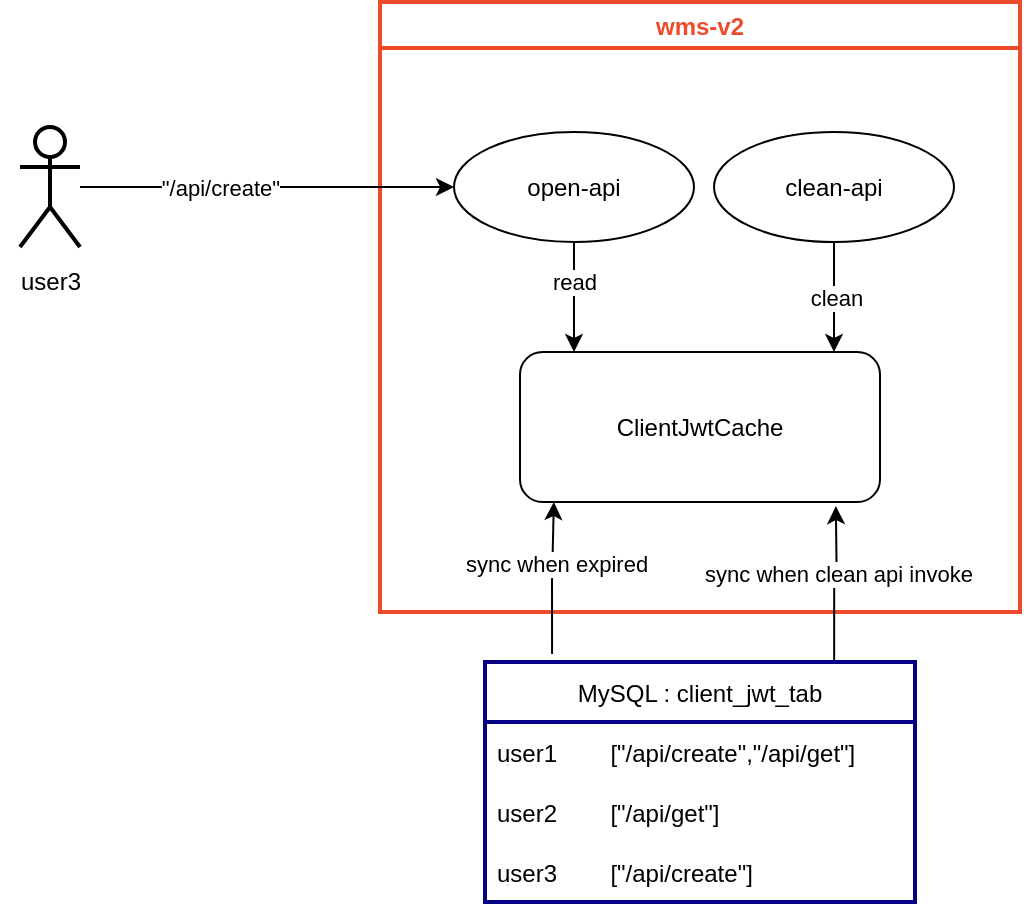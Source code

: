 <mxfile version="16.6.4" type="github">
  <diagram id="Y7qqf7zW7CD9g80kOgZn" name="Page-1">
    <mxGraphModel dx="773" dy="460" grid="1" gridSize="10" guides="1" tooltips="1" connect="1" arrows="1" fold="1" page="1" pageScale="1" pageWidth="827" pageHeight="583" math="0" shadow="0">
      <root>
        <mxCell id="0" />
        <mxCell id="1" parent="0" />
        <mxCell id="CugIGB6BrDYNaWaElfJB-1" value="wms-v2" style="swimlane;startSize=23;strokeColor=#EC4C2C;fontColor=#EC4C2C;strokeWidth=2;" parent="1" vertex="1">
          <mxGeometry x="370" y="60" width="320" height="305" as="geometry" />
        </mxCell>
        <mxCell id="CugIGB6BrDYNaWaElfJB-6" value="ClientJwtCache" style="rounded=1;whiteSpace=wrap;html=1;" parent="CugIGB6BrDYNaWaElfJB-1" vertex="1">
          <mxGeometry x="70" y="175" width="180" height="75" as="geometry" />
        </mxCell>
        <mxCell id="CugIGB6BrDYNaWaElfJB-14" style="edgeStyle=orthogonalEdgeStyle;rounded=0;orthogonalLoop=1;jettySize=auto;html=1;entryX=0.25;entryY=0;entryDx=0;entryDy=0;" parent="CugIGB6BrDYNaWaElfJB-1" source="CugIGB6BrDYNaWaElfJB-8" edge="1">
          <mxGeometry relative="1" as="geometry">
            <mxPoint x="97" y="175" as="targetPoint" />
          </mxGeometry>
        </mxCell>
        <mxCell id="CugIGB6BrDYNaWaElfJB-15" value="read" style="edgeLabel;html=1;align=center;verticalAlign=middle;resizable=0;points=[];" parent="CugIGB6BrDYNaWaElfJB-14" vertex="1" connectable="0">
          <mxGeometry x="-0.283" relative="1" as="geometry">
            <mxPoint as="offset" />
          </mxGeometry>
        </mxCell>
        <mxCell id="CugIGB6BrDYNaWaElfJB-8" value="open-api" style="ellipse;whiteSpace=wrap;html=1;" parent="CugIGB6BrDYNaWaElfJB-1" vertex="1">
          <mxGeometry x="37" y="65" width="120" height="55" as="geometry" />
        </mxCell>
        <mxCell id="CugIGB6BrDYNaWaElfJB-29" value="clean" style="edgeStyle=orthogonalEdgeStyle;rounded=0;orthogonalLoop=1;jettySize=auto;html=1;" parent="CugIGB6BrDYNaWaElfJB-1" source="CugIGB6BrDYNaWaElfJB-25" edge="1">
          <mxGeometry relative="1" as="geometry">
            <mxPoint x="227" y="175" as="targetPoint" />
          </mxGeometry>
        </mxCell>
        <mxCell id="CugIGB6BrDYNaWaElfJB-25" value="clean-api" style="ellipse;whiteSpace=wrap;html=1;" parent="CugIGB6BrDYNaWaElfJB-1" vertex="1">
          <mxGeometry x="167" y="65" width="120" height="55" as="geometry" />
        </mxCell>
        <mxCell id="CugIGB6BrDYNaWaElfJB-20" style="edgeStyle=orthogonalEdgeStyle;rounded=0;orthogonalLoop=1;jettySize=auto;html=1;exitX=0.156;exitY=-0.033;exitDx=0;exitDy=0;exitPerimeter=0;entryX=0.094;entryY=1;entryDx=0;entryDy=0;entryPerimeter=0;" parent="1" source="CugIGB6BrDYNaWaElfJB-2" edge="1" target="CugIGB6BrDYNaWaElfJB-6">
          <mxGeometry relative="1" as="geometry">
            <mxPoint x="212" y="504" as="targetPoint" />
          </mxGeometry>
        </mxCell>
        <mxCell id="CugIGB6BrDYNaWaElfJB-21" value="sync when expired" style="edgeLabel;html=1;align=center;verticalAlign=middle;resizable=0;points=[];" parent="CugIGB6BrDYNaWaElfJB-20" vertex="1" connectable="0">
          <mxGeometry x="0.203" y="-1" relative="1" as="geometry">
            <mxPoint as="offset" />
          </mxGeometry>
        </mxCell>
        <mxCell id="CugIGB6BrDYNaWaElfJB-22" style="edgeStyle=orthogonalEdgeStyle;rounded=0;orthogonalLoop=1;jettySize=auto;html=1;exitX=0.812;exitY=-0.008;exitDx=0;exitDy=0;entryX=0.844;entryY=1.027;entryDx=0;entryDy=0;entryPerimeter=0;exitPerimeter=0;" parent="1" source="CugIGB6BrDYNaWaElfJB-2" edge="1">
          <mxGeometry relative="1" as="geometry">
            <mxPoint x="597.92" y="312.025" as="targetPoint" />
            <mxPoint x="597.92" y="386.04" as="sourcePoint" />
          </mxGeometry>
        </mxCell>
        <mxCell id="CugIGB6BrDYNaWaElfJB-23" value="sync when clean api invoke" style="edgeLabel;html=1;align=center;verticalAlign=middle;resizable=0;points=[];" parent="CugIGB6BrDYNaWaElfJB-22" vertex="1" connectable="0">
          <mxGeometry x="0.152" relative="1" as="geometry">
            <mxPoint as="offset" />
          </mxGeometry>
        </mxCell>
        <mxCell id="CugIGB6BrDYNaWaElfJB-2" value="MySQL : client_jwt_tab" style="swimlane;fontStyle=0;childLayout=stackLayout;horizontal=1;startSize=30;horizontalStack=0;resizeParent=1;resizeParentMax=0;resizeLast=0;collapsible=1;marginBottom=0;strokeColor=#060083;strokeWidth=2;" parent="1" vertex="1">
          <mxGeometry x="422.5" y="390" width="215" height="120" as="geometry" />
        </mxCell>
        <mxCell id="CugIGB6BrDYNaWaElfJB-3" value="user1        [&quot;/api/create&quot;,&quot;/api/get&quot;]" style="text;strokeColor=none;fillColor=none;align=left;verticalAlign=middle;spacingLeft=4;spacingRight=4;overflow=hidden;points=[[0,0.5],[1,0.5]];portConstraint=eastwest;rotatable=0;" parent="CugIGB6BrDYNaWaElfJB-2" vertex="1">
          <mxGeometry y="30" width="215" height="30" as="geometry" />
        </mxCell>
        <mxCell id="CugIGB6BrDYNaWaElfJB-4" value="user2        [&quot;/api/get&quot;]" style="text;strokeColor=none;fillColor=none;align=left;verticalAlign=middle;spacingLeft=4;spacingRight=4;overflow=hidden;points=[[0,0.5],[1,0.5]];portConstraint=eastwest;rotatable=0;" parent="CugIGB6BrDYNaWaElfJB-2" vertex="1">
          <mxGeometry y="60" width="215" height="30" as="geometry" />
        </mxCell>
        <mxCell id="CugIGB6BrDYNaWaElfJB-5" value="user3        [&quot;/api/create&quot;]" style="text;strokeColor=none;fillColor=none;align=left;verticalAlign=middle;spacingLeft=4;spacingRight=4;overflow=hidden;points=[[0,0.5],[1,0.5]];portConstraint=eastwest;rotatable=0;" parent="CugIGB6BrDYNaWaElfJB-2" vertex="1">
          <mxGeometry y="90" width="215" height="30" as="geometry" />
        </mxCell>
        <mxCell id="CugIGB6BrDYNaWaElfJB-12" style="edgeStyle=orthogonalEdgeStyle;rounded=0;orthogonalLoop=1;jettySize=auto;html=1;" parent="1" source="CugIGB6BrDYNaWaElfJB-10" target="CugIGB6BrDYNaWaElfJB-8" edge="1">
          <mxGeometry relative="1" as="geometry" />
        </mxCell>
        <mxCell id="CugIGB6BrDYNaWaElfJB-13" value="&quot;/api/create&quot;" style="edgeLabel;html=1;align=center;verticalAlign=middle;resizable=0;points=[];" parent="CugIGB6BrDYNaWaElfJB-12" vertex="1" connectable="0">
          <mxGeometry x="-0.257" relative="1" as="geometry">
            <mxPoint as="offset" />
          </mxGeometry>
        </mxCell>
        <mxCell id="CugIGB6BrDYNaWaElfJB-10" value="" style="shape=umlActor;verticalLabelPosition=bottom;verticalAlign=top;html=1;outlineConnect=0;labelBackgroundColor=none;fontColor=#060083;strokeColor=#000000;strokeWidth=2;" parent="1" vertex="1">
          <mxGeometry x="190" y="122.5" width="30" height="60" as="geometry" />
        </mxCell>
        <mxCell id="e5lPYJXTnHK-qgowF7WC-2" value="user3" style="text;html=1;align=center;verticalAlign=middle;resizable=0;points=[];autosize=1;strokeColor=none;fillColor=none;fontColor=#000000;" vertex="1" parent="1">
          <mxGeometry x="180" y="190" width="50" height="20" as="geometry" />
        </mxCell>
      </root>
    </mxGraphModel>
  </diagram>
</mxfile>
